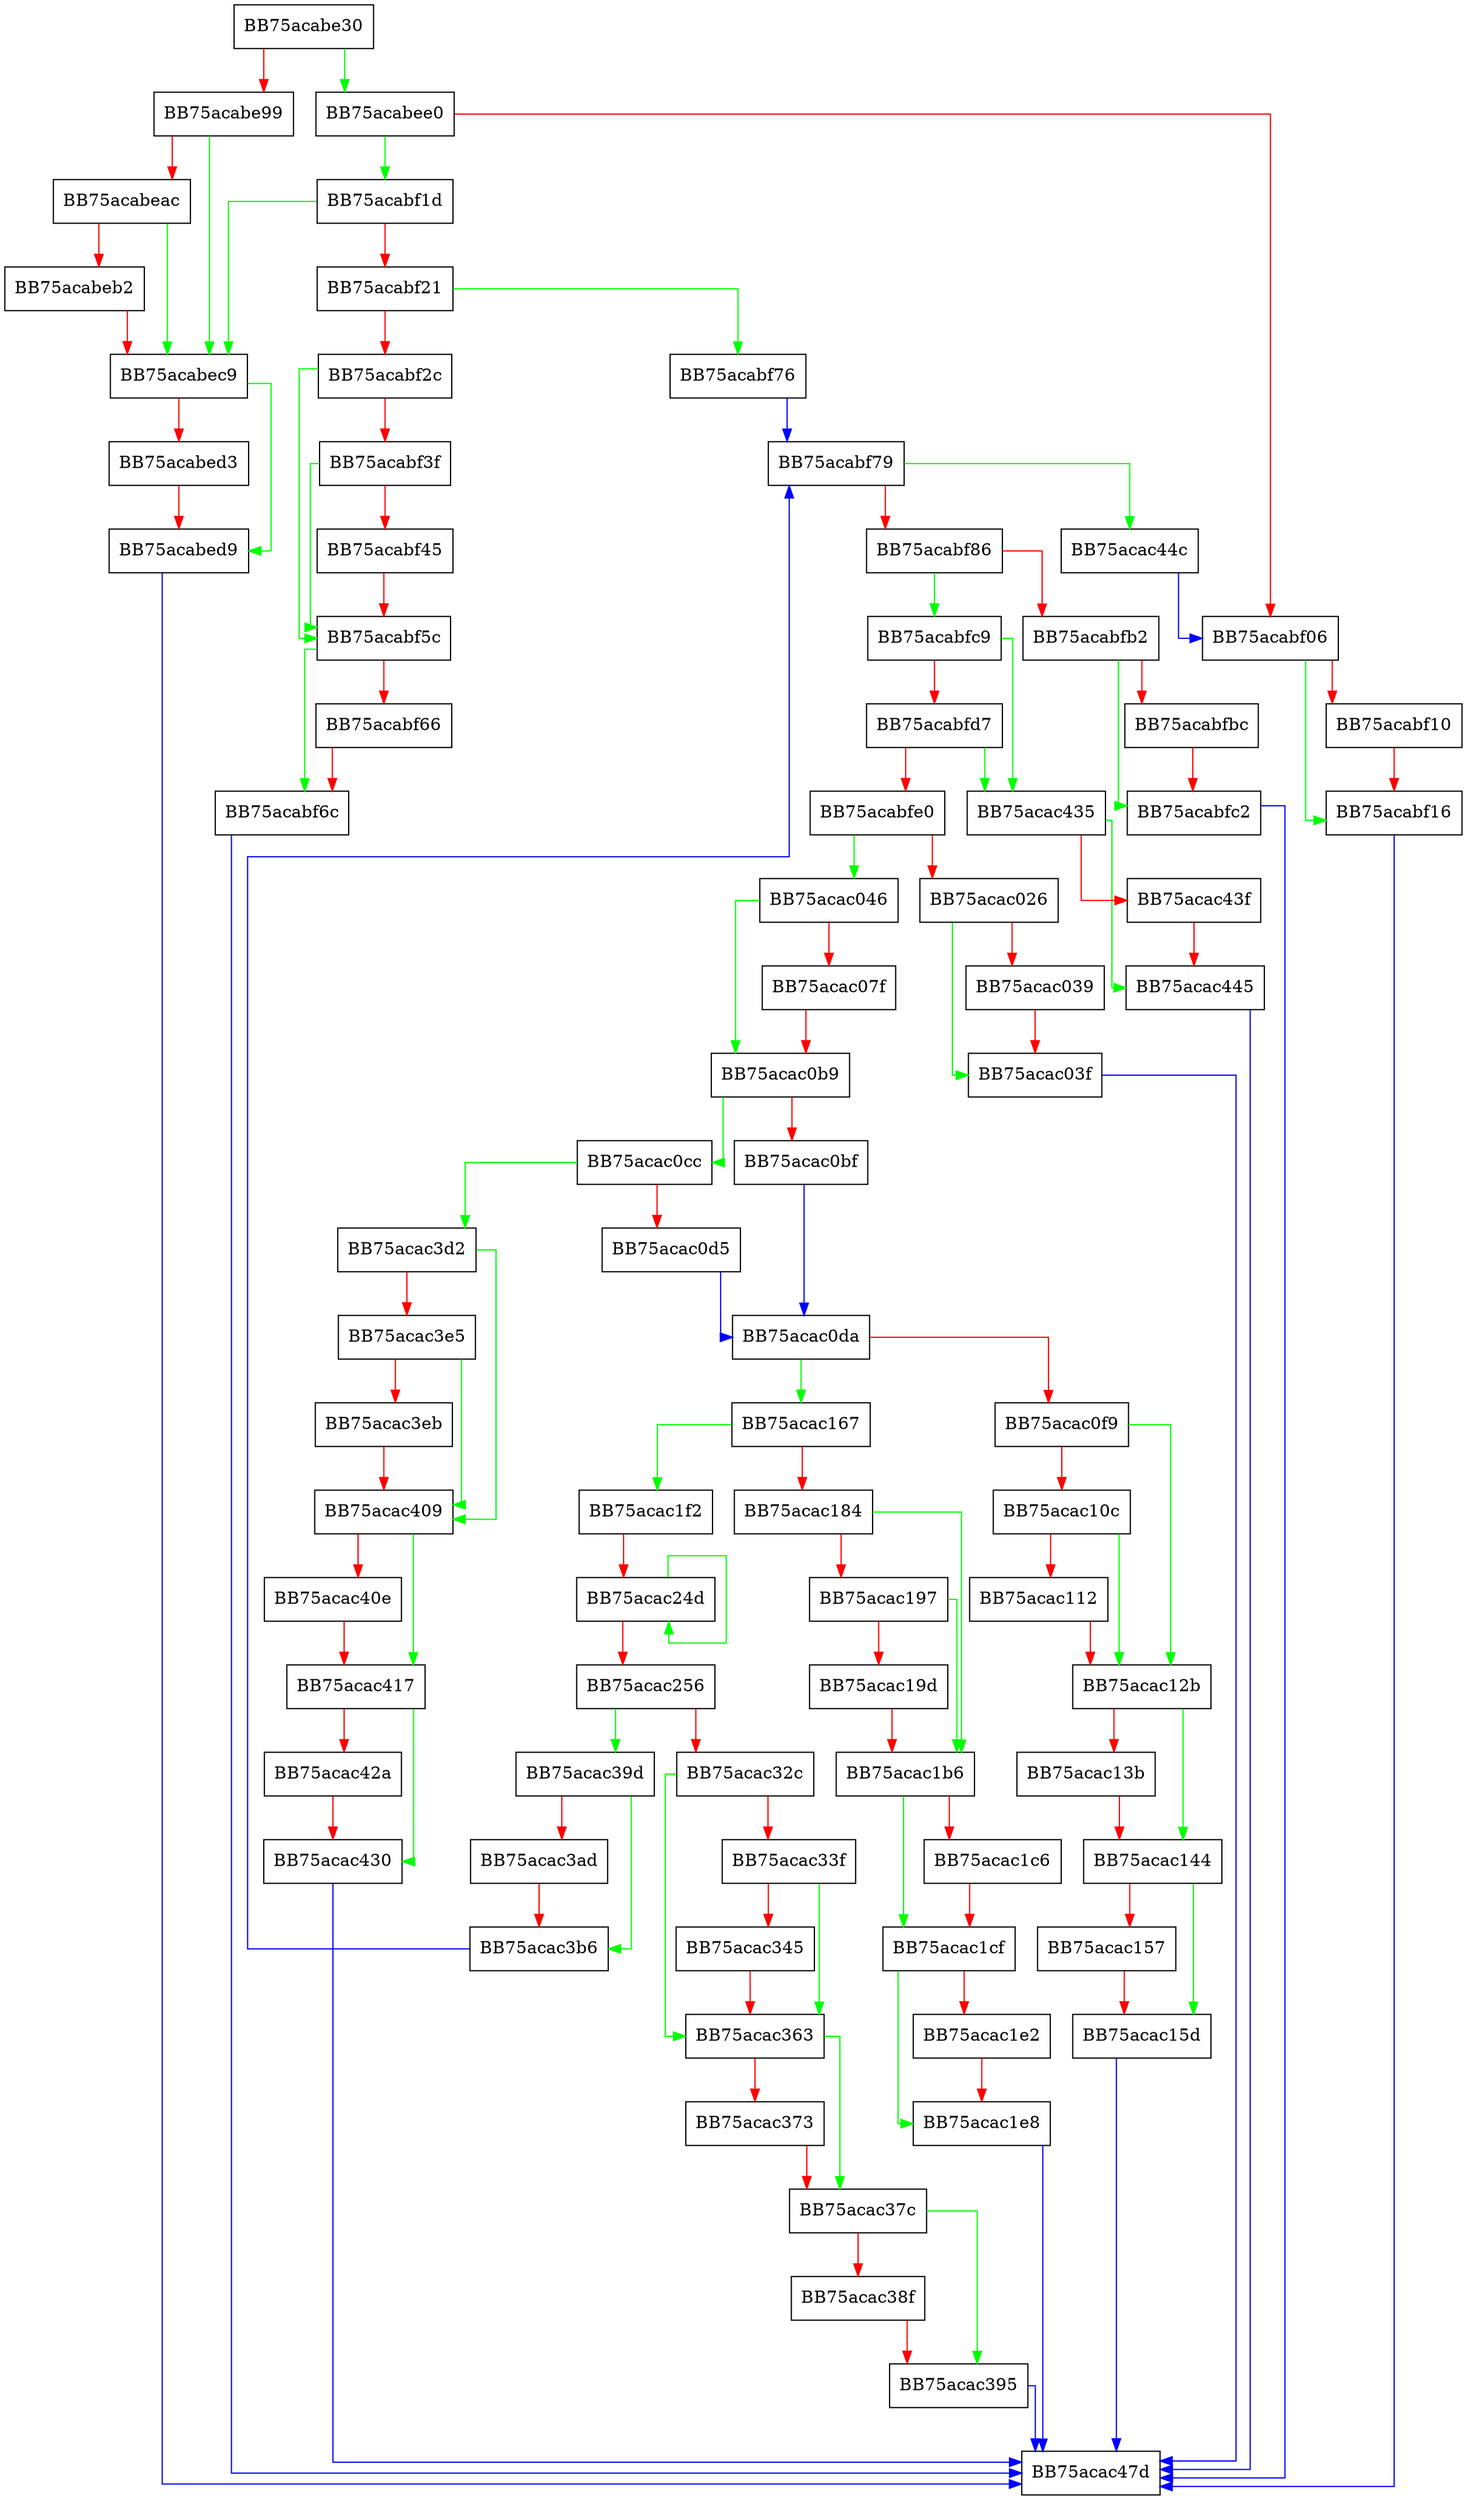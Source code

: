 digraph RestoreSvchostKeys {
  node [shape="box"];
  graph [splines=ortho];
  BB75acabe30 -> BB75acabee0 [color="green"];
  BB75acabe30 -> BB75acabe99 [color="red"];
  BB75acabe99 -> BB75acabec9 [color="green"];
  BB75acabe99 -> BB75acabeac [color="red"];
  BB75acabeac -> BB75acabec9 [color="green"];
  BB75acabeac -> BB75acabeb2 [color="red"];
  BB75acabeb2 -> BB75acabec9 [color="red"];
  BB75acabec9 -> BB75acabed9 [color="green"];
  BB75acabec9 -> BB75acabed3 [color="red"];
  BB75acabed3 -> BB75acabed9 [color="red"];
  BB75acabed9 -> BB75acac47d [color="blue"];
  BB75acabee0 -> BB75acabf1d [color="green"];
  BB75acabee0 -> BB75acabf06 [color="red"];
  BB75acabf06 -> BB75acabf16 [color="green"];
  BB75acabf06 -> BB75acabf10 [color="red"];
  BB75acabf10 -> BB75acabf16 [color="red"];
  BB75acabf16 -> BB75acac47d [color="blue"];
  BB75acabf1d -> BB75acabec9 [color="green"];
  BB75acabf1d -> BB75acabf21 [color="red"];
  BB75acabf21 -> BB75acabf76 [color="green"];
  BB75acabf21 -> BB75acabf2c [color="red"];
  BB75acabf2c -> BB75acabf5c [color="green"];
  BB75acabf2c -> BB75acabf3f [color="red"];
  BB75acabf3f -> BB75acabf5c [color="green"];
  BB75acabf3f -> BB75acabf45 [color="red"];
  BB75acabf45 -> BB75acabf5c [color="red"];
  BB75acabf5c -> BB75acabf6c [color="green"];
  BB75acabf5c -> BB75acabf66 [color="red"];
  BB75acabf66 -> BB75acabf6c [color="red"];
  BB75acabf6c -> BB75acac47d [color="blue"];
  BB75acabf76 -> BB75acabf79 [color="blue"];
  BB75acabf79 -> BB75acac44c [color="green"];
  BB75acabf79 -> BB75acabf86 [color="red"];
  BB75acabf86 -> BB75acabfc9 [color="green"];
  BB75acabf86 -> BB75acabfb2 [color="red"];
  BB75acabfb2 -> BB75acabfc2 [color="green"];
  BB75acabfb2 -> BB75acabfbc [color="red"];
  BB75acabfbc -> BB75acabfc2 [color="red"];
  BB75acabfc2 -> BB75acac47d [color="blue"];
  BB75acabfc9 -> BB75acac435 [color="green"];
  BB75acabfc9 -> BB75acabfd7 [color="red"];
  BB75acabfd7 -> BB75acac435 [color="green"];
  BB75acabfd7 -> BB75acabfe0 [color="red"];
  BB75acabfe0 -> BB75acac046 [color="green"];
  BB75acabfe0 -> BB75acac026 [color="red"];
  BB75acac026 -> BB75acac03f [color="green"];
  BB75acac026 -> BB75acac039 [color="red"];
  BB75acac039 -> BB75acac03f [color="red"];
  BB75acac03f -> BB75acac47d [color="blue"];
  BB75acac046 -> BB75acac0b9 [color="green"];
  BB75acac046 -> BB75acac07f [color="red"];
  BB75acac07f -> BB75acac0b9 [color="red"];
  BB75acac0b9 -> BB75acac0cc [color="green"];
  BB75acac0b9 -> BB75acac0bf [color="red"];
  BB75acac0bf -> BB75acac0da [color="blue"];
  BB75acac0cc -> BB75acac3d2 [color="green"];
  BB75acac0cc -> BB75acac0d5 [color="red"];
  BB75acac0d5 -> BB75acac0da [color="blue"];
  BB75acac0da -> BB75acac167 [color="green"];
  BB75acac0da -> BB75acac0f9 [color="red"];
  BB75acac0f9 -> BB75acac12b [color="green"];
  BB75acac0f9 -> BB75acac10c [color="red"];
  BB75acac10c -> BB75acac12b [color="green"];
  BB75acac10c -> BB75acac112 [color="red"];
  BB75acac112 -> BB75acac12b [color="red"];
  BB75acac12b -> BB75acac144 [color="green"];
  BB75acac12b -> BB75acac13b [color="red"];
  BB75acac13b -> BB75acac144 [color="red"];
  BB75acac144 -> BB75acac15d [color="green"];
  BB75acac144 -> BB75acac157 [color="red"];
  BB75acac157 -> BB75acac15d [color="red"];
  BB75acac15d -> BB75acac47d [color="blue"];
  BB75acac167 -> BB75acac1f2 [color="green"];
  BB75acac167 -> BB75acac184 [color="red"];
  BB75acac184 -> BB75acac1b6 [color="green"];
  BB75acac184 -> BB75acac197 [color="red"];
  BB75acac197 -> BB75acac1b6 [color="green"];
  BB75acac197 -> BB75acac19d [color="red"];
  BB75acac19d -> BB75acac1b6 [color="red"];
  BB75acac1b6 -> BB75acac1cf [color="green"];
  BB75acac1b6 -> BB75acac1c6 [color="red"];
  BB75acac1c6 -> BB75acac1cf [color="red"];
  BB75acac1cf -> BB75acac1e8 [color="green"];
  BB75acac1cf -> BB75acac1e2 [color="red"];
  BB75acac1e2 -> BB75acac1e8 [color="red"];
  BB75acac1e8 -> BB75acac47d [color="blue"];
  BB75acac1f2 -> BB75acac24d [color="red"];
  BB75acac24d -> BB75acac24d [color="green"];
  BB75acac24d -> BB75acac256 [color="red"];
  BB75acac256 -> BB75acac39d [color="green"];
  BB75acac256 -> BB75acac32c [color="red"];
  BB75acac32c -> BB75acac363 [color="green"];
  BB75acac32c -> BB75acac33f [color="red"];
  BB75acac33f -> BB75acac363 [color="green"];
  BB75acac33f -> BB75acac345 [color="red"];
  BB75acac345 -> BB75acac363 [color="red"];
  BB75acac363 -> BB75acac37c [color="green"];
  BB75acac363 -> BB75acac373 [color="red"];
  BB75acac373 -> BB75acac37c [color="red"];
  BB75acac37c -> BB75acac395 [color="green"];
  BB75acac37c -> BB75acac38f [color="red"];
  BB75acac38f -> BB75acac395 [color="red"];
  BB75acac395 -> BB75acac47d [color="blue"];
  BB75acac39d -> BB75acac3b6 [color="green"];
  BB75acac39d -> BB75acac3ad [color="red"];
  BB75acac3ad -> BB75acac3b6 [color="red"];
  BB75acac3b6 -> BB75acabf79 [color="blue"];
  BB75acac3d2 -> BB75acac409 [color="green"];
  BB75acac3d2 -> BB75acac3e5 [color="red"];
  BB75acac3e5 -> BB75acac409 [color="green"];
  BB75acac3e5 -> BB75acac3eb [color="red"];
  BB75acac3eb -> BB75acac409 [color="red"];
  BB75acac409 -> BB75acac417 [color="green"];
  BB75acac409 -> BB75acac40e [color="red"];
  BB75acac40e -> BB75acac417 [color="red"];
  BB75acac417 -> BB75acac430 [color="green"];
  BB75acac417 -> BB75acac42a [color="red"];
  BB75acac42a -> BB75acac430 [color="red"];
  BB75acac430 -> BB75acac47d [color="blue"];
  BB75acac435 -> BB75acac445 [color="green"];
  BB75acac435 -> BB75acac43f [color="red"];
  BB75acac43f -> BB75acac445 [color="red"];
  BB75acac445 -> BB75acac47d [color="blue"];
  BB75acac44c -> BB75acabf06 [color="blue"];
}
